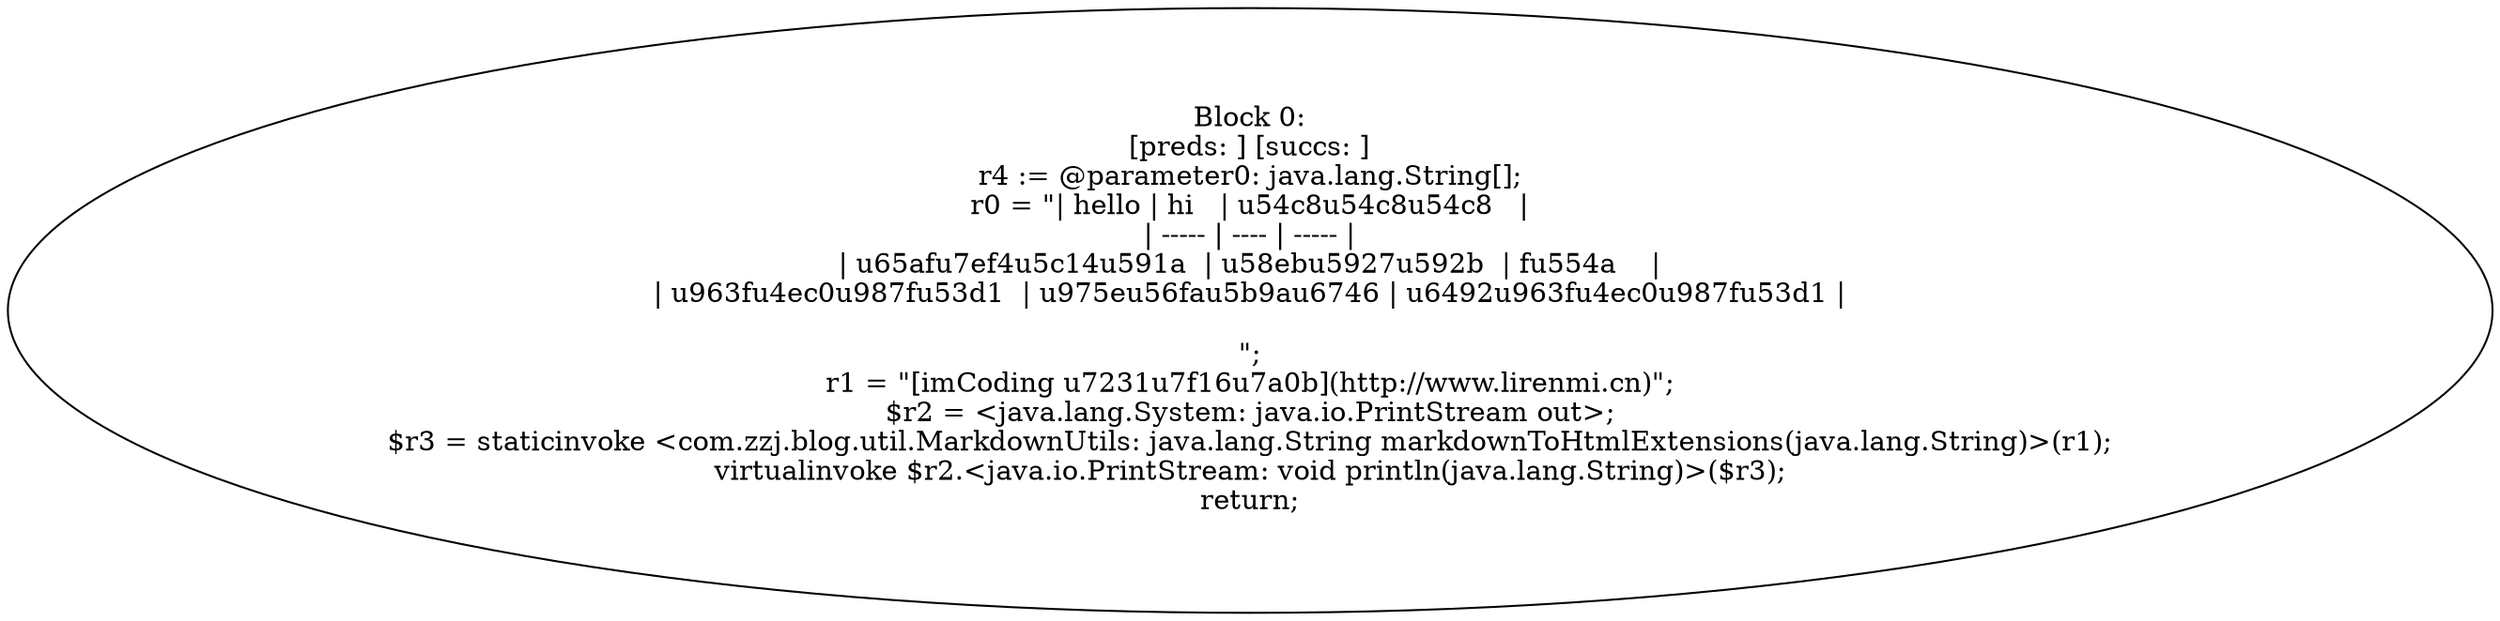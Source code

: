 digraph "unitGraph" {
    "Block 0:
[preds: ] [succs: ]
r4 := @parameter0: java.lang.String[];
r0 = \"| hello | hi   | \u54c8\u54c8\u54c8   |\n| ----- | ---- | ----- |\n| \u65af\u7ef4\u5c14\u591a  | \u58eb\u5927\u592b  | f\u554a    |\n| \u963f\u4ec0\u987f\u53d1  | \u975e\u56fa\u5b9a\u6746 | \u6492\u963f\u4ec0\u987f\u53d1 |\n\n\";
r1 = \"[imCoding \u7231\u7f16\u7a0b](http://www.lirenmi.cn)\";
$r2 = <java.lang.System: java.io.PrintStream out>;
$r3 = staticinvoke <com.zzj.blog.util.MarkdownUtils: java.lang.String markdownToHtmlExtensions(java.lang.String)>(r1);
virtualinvoke $r2.<java.io.PrintStream: void println(java.lang.String)>($r3);
return;
"
}
